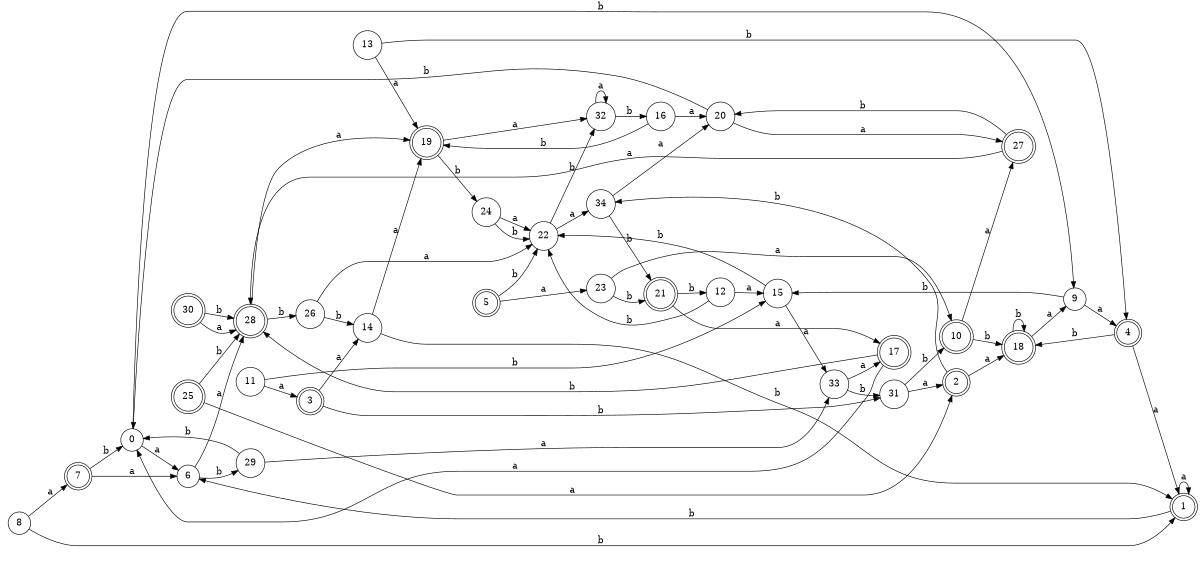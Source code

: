 digraph n28_4 {
__start0 [label="" shape="none"];

rankdir=LR;
size="8,5";

s0 [style="filled", color="black", fillcolor="white" shape="circle", label="0"];
s1 [style="rounded,filled", color="black", fillcolor="white" shape="doublecircle", label="1"];
s2 [style="rounded,filled", color="black", fillcolor="white" shape="doublecircle", label="2"];
s3 [style="rounded,filled", color="black", fillcolor="white" shape="doublecircle", label="3"];
s4 [style="rounded,filled", color="black", fillcolor="white" shape="doublecircle", label="4"];
s5 [style="rounded,filled", color="black", fillcolor="white" shape="doublecircle", label="5"];
s6 [style="filled", color="black", fillcolor="white" shape="circle", label="6"];
s7 [style="rounded,filled", color="black", fillcolor="white" shape="doublecircle", label="7"];
s8 [style="filled", color="black", fillcolor="white" shape="circle", label="8"];
s9 [style="filled", color="black", fillcolor="white" shape="circle", label="9"];
s10 [style="rounded,filled", color="black", fillcolor="white" shape="doublecircle", label="10"];
s11 [style="filled", color="black", fillcolor="white" shape="circle", label="11"];
s12 [style="filled", color="black", fillcolor="white" shape="circle", label="12"];
s13 [style="filled", color="black", fillcolor="white" shape="circle", label="13"];
s14 [style="filled", color="black", fillcolor="white" shape="circle", label="14"];
s15 [style="filled", color="black", fillcolor="white" shape="circle", label="15"];
s16 [style="filled", color="black", fillcolor="white" shape="circle", label="16"];
s17 [style="rounded,filled", color="black", fillcolor="white" shape="doublecircle", label="17"];
s18 [style="rounded,filled", color="black", fillcolor="white" shape="doublecircle", label="18"];
s19 [style="rounded,filled", color="black", fillcolor="white" shape="doublecircle", label="19"];
s20 [style="filled", color="black", fillcolor="white" shape="circle", label="20"];
s21 [style="rounded,filled", color="black", fillcolor="white" shape="doublecircle", label="21"];
s22 [style="filled", color="black", fillcolor="white" shape="circle", label="22"];
s23 [style="filled", color="black", fillcolor="white" shape="circle", label="23"];
s24 [style="filled", color="black", fillcolor="white" shape="circle", label="24"];
s25 [style="rounded,filled", color="black", fillcolor="white" shape="doublecircle", label="25"];
s26 [style="filled", color="black", fillcolor="white" shape="circle", label="26"];
s27 [style="rounded,filled", color="black", fillcolor="white" shape="doublecircle", label="27"];
s28 [style="rounded,filled", color="black", fillcolor="white" shape="doublecircle", label="28"];
s29 [style="filled", color="black", fillcolor="white" shape="circle", label="29"];
s30 [style="rounded,filled", color="black", fillcolor="white" shape="doublecircle", label="30"];
s31 [style="filled", color="black", fillcolor="white" shape="circle", label="31"];
s32 [style="filled", color="black", fillcolor="white" shape="circle", label="32"];
s33 [style="filled", color="black", fillcolor="white" shape="circle", label="33"];
s34 [style="filled", color="black", fillcolor="white" shape="circle", label="34"];
s0 -> s6 [label="a"];
s0 -> s9 [label="b"];
s1 -> s1 [label="a"];
s1 -> s6 [label="b"];
s2 -> s18 [label="a"];
s2 -> s34 [label="b"];
s3 -> s14 [label="a"];
s3 -> s31 [label="b"];
s4 -> s1 [label="a"];
s4 -> s18 [label="b"];
s5 -> s23 [label="a"];
s5 -> s22 [label="b"];
s6 -> s28 [label="a"];
s6 -> s29 [label="b"];
s7 -> s6 [label="a"];
s7 -> s0 [label="b"];
s8 -> s7 [label="a"];
s8 -> s1 [label="b"];
s9 -> s4 [label="a"];
s9 -> s15 [label="b"];
s10 -> s27 [label="a"];
s10 -> s18 [label="b"];
s11 -> s3 [label="a"];
s11 -> s15 [label="b"];
s12 -> s15 [label="a"];
s12 -> s22 [label="b"];
s13 -> s19 [label="a"];
s13 -> s4 [label="b"];
s14 -> s19 [label="a"];
s14 -> s1 [label="b"];
s15 -> s33 [label="a"];
s15 -> s22 [label="b"];
s16 -> s20 [label="a"];
s16 -> s19 [label="b"];
s17 -> s0 [label="a"];
s17 -> s28 [label="b"];
s18 -> s9 [label="a"];
s18 -> s18 [label="b"];
s19 -> s32 [label="a"];
s19 -> s24 [label="b"];
s20 -> s27 [label="a"];
s20 -> s0 [label="b"];
s21 -> s17 [label="a"];
s21 -> s12 [label="b"];
s22 -> s34 [label="a"];
s22 -> s32 [label="b"];
s23 -> s10 [label="a"];
s23 -> s21 [label="b"];
s24 -> s22 [label="a"];
s24 -> s22 [label="b"];
s25 -> s2 [label="a"];
s25 -> s28 [label="b"];
s26 -> s22 [label="a"];
s26 -> s14 [label="b"];
s27 -> s28 [label="a"];
s27 -> s20 [label="b"];
s28 -> s19 [label="a"];
s28 -> s26 [label="b"];
s29 -> s33 [label="a"];
s29 -> s0 [label="b"];
s30 -> s28 [label="a"];
s30 -> s28 [label="b"];
s31 -> s2 [label="a"];
s31 -> s10 [label="b"];
s32 -> s32 [label="a"];
s32 -> s16 [label="b"];
s33 -> s17 [label="a"];
s33 -> s31 [label="b"];
s34 -> s20 [label="a"];
s34 -> s21 [label="b"];

}